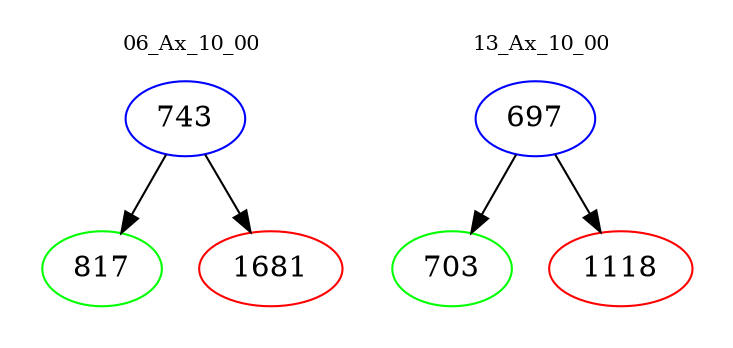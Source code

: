 digraph{
subgraph cluster_0 {
color = white
label = "06_Ax_10_00";
fontsize=10;
T0_743 [label="743", color="blue"]
T0_743 -> T0_817 [color="black"]
T0_817 [label="817", color="green"]
T0_743 -> T0_1681 [color="black"]
T0_1681 [label="1681", color="red"]
}
subgraph cluster_1 {
color = white
label = "13_Ax_10_00";
fontsize=10;
T1_697 [label="697", color="blue"]
T1_697 -> T1_703 [color="black"]
T1_703 [label="703", color="green"]
T1_697 -> T1_1118 [color="black"]
T1_1118 [label="1118", color="red"]
}
}
